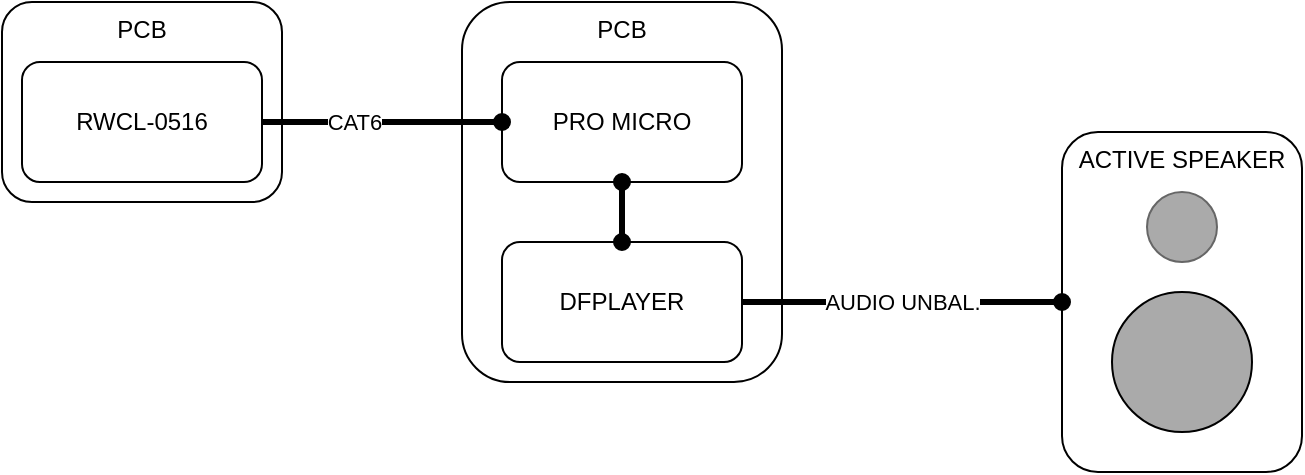 <mxfile version="26.2.2">
  <diagram name="Pagina-1" id="6SSiDDcHRrODiOZz1LAl">
    <mxGraphModel dx="816" dy="481" grid="1" gridSize="10" guides="1" tooltips="1" connect="1" arrows="1" fold="1" page="1" pageScale="1" pageWidth="827" pageHeight="1169" math="0" shadow="0">
      <root>
        <mxCell id="0" />
        <mxCell id="1" parent="0" />
        <mxCell id="S6TbMvdym62xUCECoMbe-2" value="PRO MICRO" style="rounded=1;whiteSpace=wrap;html=1;" vertex="1" parent="1">
          <mxGeometry x="320" y="270" width="120" height="60" as="geometry" />
        </mxCell>
        <mxCell id="S6TbMvdym62xUCECoMbe-10" value="PCB" style="rounded=1;whiteSpace=wrap;html=1;fillColor=none;verticalAlign=top;" vertex="1" parent="1">
          <mxGeometry x="300" y="240" width="160" height="190" as="geometry" />
        </mxCell>
        <mxCell id="S6TbMvdym62xUCECoMbe-4" value="ACTIVE SPEAKER" style="rounded=1;whiteSpace=wrap;html=1;fillColor=#FFFFFF;verticalAlign=top;" vertex="1" parent="1">
          <mxGeometry x="600" y="305" width="120" height="170" as="geometry" />
        </mxCell>
        <mxCell id="S6TbMvdym62xUCECoMbe-3" value="DFPLAYER" style="rounded=1;whiteSpace=wrap;html=1;" vertex="1" parent="1">
          <mxGeometry x="320" y="360" width="120" height="60" as="geometry" />
        </mxCell>
        <mxCell id="S6TbMvdym62xUCECoMbe-15" value="" style="edgeStyle=orthogonalEdgeStyle;rounded=0;orthogonalLoop=1;jettySize=auto;html=1;strokeWidth=3;endArrow=oval;endFill=1;startArrow=oval;startFill=1;" edge="1" parent="1" source="S6TbMvdym62xUCECoMbe-2" target="S6TbMvdym62xUCECoMbe-3">
          <mxGeometry relative="1" as="geometry" />
        </mxCell>
        <mxCell id="S6TbMvdym62xUCECoMbe-9" style="edgeStyle=orthogonalEdgeStyle;rounded=0;orthogonalLoop=1;jettySize=auto;html=1;entryX=0;entryY=0.5;entryDx=0;entryDy=0;endArrow=oval;endFill=1;strokeWidth=3;" edge="1" parent="1" source="S6TbMvdym62xUCECoMbe-1" target="S6TbMvdym62xUCECoMbe-2">
          <mxGeometry relative="1" as="geometry" />
        </mxCell>
        <mxCell id="S6TbMvdym62xUCECoMbe-17" value="CAT6" style="edgeLabel;html=1;align=center;verticalAlign=middle;resizable=0;points=[];" vertex="1" connectable="0" parent="S6TbMvdym62xUCECoMbe-9">
          <mxGeometry x="-0.239" relative="1" as="geometry">
            <mxPoint as="offset" />
          </mxGeometry>
        </mxCell>
        <mxCell id="S6TbMvdym62xUCECoMbe-1" value="RWCL-0516" style="rounded=1;whiteSpace=wrap;html=1;" vertex="1" parent="1">
          <mxGeometry x="80" y="270" width="120" height="60" as="geometry" />
        </mxCell>
        <mxCell id="S6TbMvdym62xUCECoMbe-7" style="edgeStyle=orthogonalEdgeStyle;rounded=0;orthogonalLoop=1;jettySize=auto;html=1;endArrow=oval;endFill=1;strokeWidth=3;" edge="1" parent="1" source="S6TbMvdym62xUCECoMbe-3" target="S6TbMvdym62xUCECoMbe-4">
          <mxGeometry relative="1" as="geometry" />
        </mxCell>
        <mxCell id="S6TbMvdym62xUCECoMbe-16" value="AUDIO UNBAL." style="edgeLabel;html=1;align=center;verticalAlign=middle;resizable=0;points=[];" vertex="1" connectable="0" parent="S6TbMvdym62xUCECoMbe-7">
          <mxGeometry x="-0.003" relative="1" as="geometry">
            <mxPoint as="offset" />
          </mxGeometry>
        </mxCell>
        <mxCell id="S6TbMvdym62xUCECoMbe-5" value="" style="ellipse;whiteSpace=wrap;html=1;aspect=fixed;fillColor=#AAAAAA;" vertex="1" parent="1">
          <mxGeometry x="625" y="385" width="70" height="70" as="geometry" />
        </mxCell>
        <mxCell id="S6TbMvdym62xUCECoMbe-6" value="" style="ellipse;whiteSpace=wrap;html=1;aspect=fixed;fillColor=#AAAAAA;fontColor=#333333;strokeColor=#666666;" vertex="1" parent="1">
          <mxGeometry x="642.5" y="335" width="35" height="35" as="geometry" />
        </mxCell>
        <mxCell id="S6TbMvdym62xUCECoMbe-18" value="PCB" style="rounded=1;whiteSpace=wrap;html=1;fillColor=none;verticalAlign=top;" vertex="1" parent="1">
          <mxGeometry x="70" y="240" width="140" height="100" as="geometry" />
        </mxCell>
      </root>
    </mxGraphModel>
  </diagram>
</mxfile>

